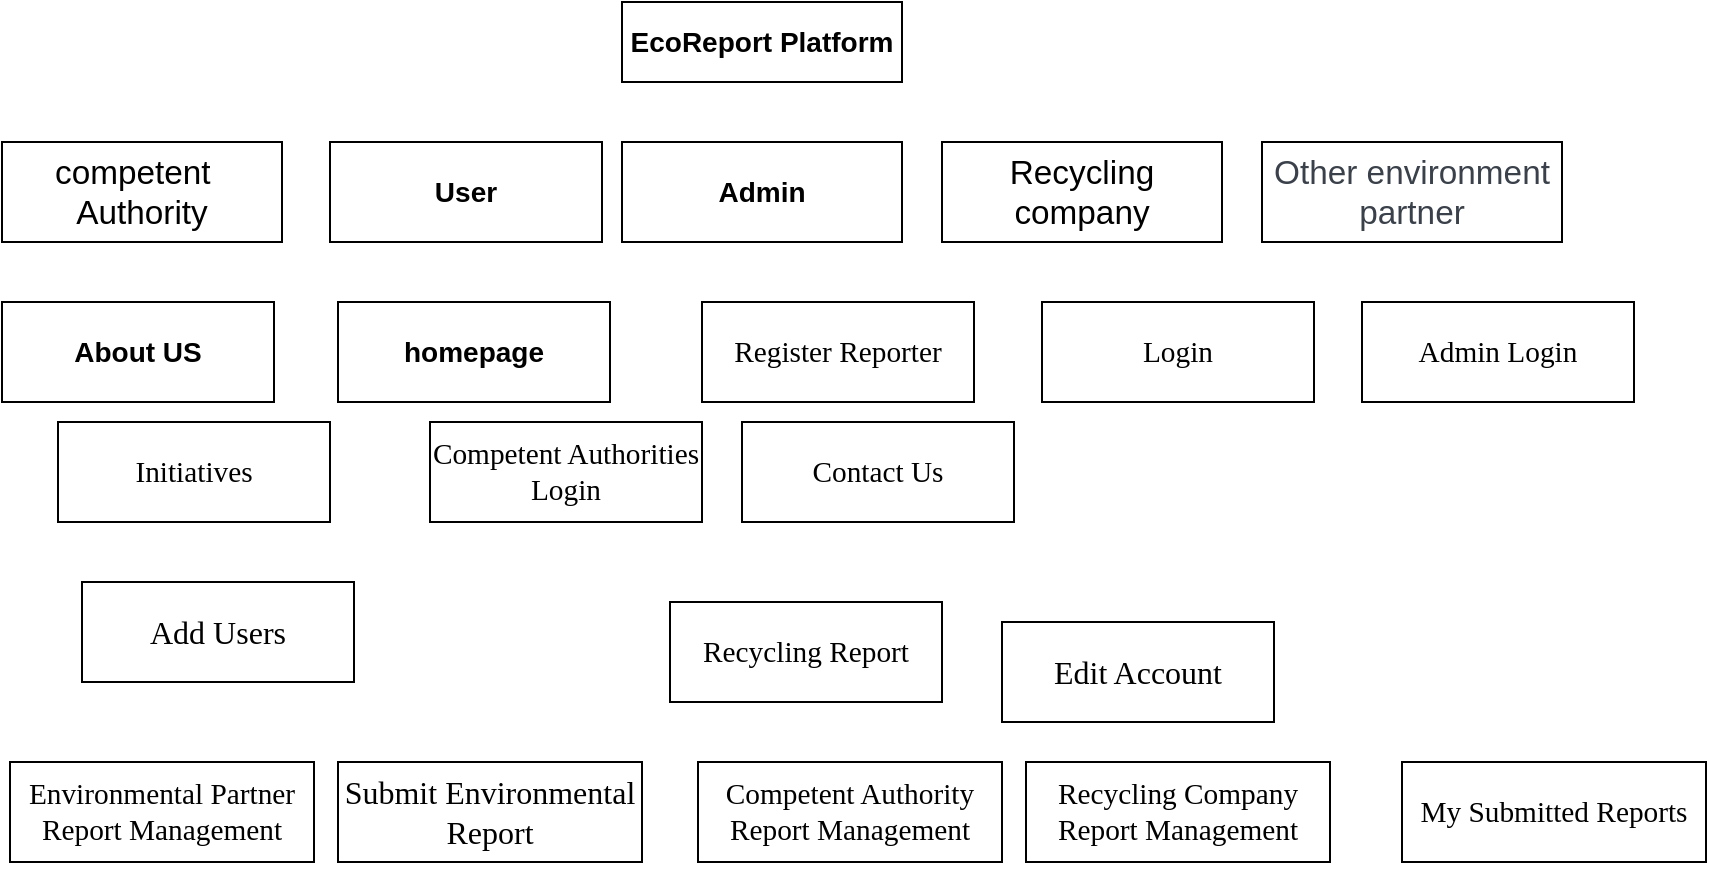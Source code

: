 <mxfile version="24.6.4" type="github">
  <diagram name="Page-1" id="8rDl9rIpBgZ5QR2DJrtB">
    <mxGraphModel dx="983" dy="390" grid="1" gridSize="10" guides="1" tooltips="1" connect="1" arrows="1" fold="1" page="1" pageScale="1" pageWidth="827" pageHeight="1169" math="0" shadow="0">
      <root>
        <mxCell id="0" />
        <mxCell id="1" parent="0" />
        <mxCell id="Vc6H8rOFRedo5iXEoYfO-1" value="&lt;p align=&quot;center&quot; class=&quot;MsoNormal&quot;&gt;&lt;b&gt;&lt;font style=&quot;font-size: 14px;&quot;&gt;EcoReport Platform&lt;/font&gt;&lt;/b&gt;&lt;/p&gt;" style="rounded=0;whiteSpace=wrap;html=1;" vertex="1" parent="1">
          <mxGeometry x="420" y="500" width="140" height="40" as="geometry" />
        </mxCell>
        <mxCell id="Vc6H8rOFRedo5iXEoYfO-2" value="&lt;p align=&quot;center&quot; class=&quot;MsoNormal&quot;&gt;&lt;font style=&quot;font-size: 14px;&quot;&gt;&lt;b&gt;User&lt;/b&gt;&lt;/font&gt;&lt;/p&gt;" style="rounded=0;whiteSpace=wrap;html=1;" vertex="1" parent="1">
          <mxGeometry x="274" y="570" width="136" height="50" as="geometry" />
        </mxCell>
        <mxCell id="Vc6H8rOFRedo5iXEoYfO-6" value="&lt;p align=&quot;center&quot; class=&quot;MsoNormal&quot;&gt;&lt;span style=&quot;font-size: 14px;&quot;&gt;&lt;b&gt;Admin&lt;/b&gt;&lt;/span&gt;&lt;/p&gt;" style="rounded=0;whiteSpace=wrap;html=1;" vertex="1" parent="1">
          <mxGeometry x="420" y="570" width="140" height="50" as="geometry" />
        </mxCell>
        <mxCell id="Vc6H8rOFRedo5iXEoYfO-7" value="&lt;p align=&quot;center&quot; class=&quot;MsoNormal&quot;&gt;&lt;span data-lucid-content=&quot;{&amp;quot;t&amp;quot;:&amp;quot;competent  Authority&amp;quot;,&amp;quot;m&amp;quot;:[{&amp;quot;s&amp;quot;:0,&amp;quot;n&amp;quot;:&amp;quot;fsp&amp;quot;,&amp;quot;v&amp;quot;:&amp;quot;ss_presetShapeStyle1_textStyle&amp;quot;,&amp;quot;e&amp;quot;:20},{&amp;quot;s&amp;quot;:0,&amp;quot;n&amp;quot;:&amp;quot;s&amp;quot;,&amp;quot;v&amp;quot;:22.222,&amp;quot;e&amp;quot;:20}]}&quot; data-lucid-type=&quot;application/vnd.lucid.text&quot;&gt;&lt;span style=&quot;font-size:16.667px;&quot;&gt;competent  Authority&lt;/span&gt;&lt;/span&gt;&lt;/p&gt;" style="rounded=0;whiteSpace=wrap;html=1;" vertex="1" parent="1">
          <mxGeometry x="110" y="570" width="140" height="50" as="geometry" />
        </mxCell>
        <mxCell id="Vc6H8rOFRedo5iXEoYfO-8" value="&lt;p align=&quot;center&quot; class=&quot;MsoNormal&quot;&gt;&lt;span data-lucid-content=&quot;{&amp;quot;t&amp;quot;:&amp;quot;Recycling company&amp;quot;,&amp;quot;m&amp;quot;:[{&amp;quot;s&amp;quot;:0,&amp;quot;n&amp;quot;:&amp;quot;fsp&amp;quot;,&amp;quot;v&amp;quot;:&amp;quot;ss_presetShapeStyle1_textStyle&amp;quot;,&amp;quot;e&amp;quot;:17},{&amp;quot;s&amp;quot;:0,&amp;quot;n&amp;quot;:&amp;quot;s&amp;quot;,&amp;quot;v&amp;quot;:22.222,&amp;quot;e&amp;quot;:17}]}&quot; data-lucid-type=&quot;application/vnd.lucid.text&quot;&gt;&lt;span style=&quot;font-size:16.667px;&quot;&gt;Recycling company&lt;/span&gt;&lt;/span&gt;&lt;/p&gt;" style="rounded=0;whiteSpace=wrap;html=1;" vertex="1" parent="1">
          <mxGeometry x="580" y="570" width="140" height="50" as="geometry" />
        </mxCell>
        <mxCell id="Vc6H8rOFRedo5iXEoYfO-9" value="&lt;p align=&quot;center&quot; class=&quot;MsoNormal&quot;&gt;&lt;span data-lucid-content=&quot;{&amp;quot;t&amp;quot;:&amp;quot;Other environment partner&amp;quot;,&amp;quot;m&amp;quot;:[{&amp;quot;s&amp;quot;:0,&amp;quot;n&amp;quot;:&amp;quot;c&amp;quot;,&amp;quot;v&amp;quot;:&amp;quot;3a414aff&amp;quot;,&amp;quot;e&amp;quot;:25},{&amp;quot;s&amp;quot;:0,&amp;quot;n&amp;quot;:&amp;quot;fsp&amp;quot;,&amp;quot;v&amp;quot;:&amp;quot;ss_presetShapeStyle1_textStyle&amp;quot;,&amp;quot;e&amp;quot;:25},{&amp;quot;s&amp;quot;:0,&amp;quot;n&amp;quot;:&amp;quot;s&amp;quot;,&amp;quot;v&amp;quot;:22.222,&amp;quot;e&amp;quot;:25}]}&quot; data-lucid-type=&quot;application/vnd.lucid.text&quot;&gt;&lt;span style=&quot;color:#3a414a;font-size:16.667px;&quot;&gt;Other environment partner&lt;/span&gt;&lt;/span&gt;&lt;/p&gt;" style="rounded=0;whiteSpace=wrap;html=1;" vertex="1" parent="1">
          <mxGeometry x="740" y="570" width="150" height="50" as="geometry" />
        </mxCell>
        <mxCell id="Vc6H8rOFRedo5iXEoYfO-10" value="&lt;p align=&quot;center&quot; class=&quot;MsoNormal&quot;&gt;&lt;span style=&quot;font-size: 14px;&quot;&gt;&lt;b&gt;homepage&lt;/b&gt;&lt;/span&gt;&lt;/p&gt;" style="rounded=0;whiteSpace=wrap;html=1;" vertex="1" parent="1">
          <mxGeometry x="278" y="650" width="136" height="50" as="geometry" />
        </mxCell>
        <mxCell id="Vc6H8rOFRedo5iXEoYfO-11" value="&lt;p align=&quot;center&quot; class=&quot;MsoNormal&quot;&gt;&lt;span style=&quot;color: rgba(0, 0, 0, 0); font-family: monospace; font-size: 0px; text-align: start; text-wrap-mode: nowrap;&quot;&gt;%3CmxGraphModel%3E%3Croot%3E%3CmxCell%20id%3D%220%22%2F%3E%3CmxCell%20id%3D%221%22%20parent%3D%220%22%2F%3E%3CmxCell%20id%3D%222%22%20value%3D%22%26lt%3Bp%20align%3D%26quot%3Bcenter%26quot%3B%20class%3D%26quot%3BMsoNormal%26quot%3B%26gt%3B%26lt%3Bspan%20style%3D%26quot%3Bfont-size%3A%2014px%3B%26quot%3B%26gt%3B%26lt%3Bb%26gt%3Bhomepage%26lt%3B%2Fb%26gt%3B%26lt%3B%2Fspan%26gt%3B%26lt%3B%2Fp%26gt%3B%22%20style%3D%22rounded%3D0%3BwhiteSpace%3Dwrap%3Bhtml%3D1%3B%22%20vertex%3D%221%22%20parent%3D%221%22%3E%3CmxGeometry%20x%3D%22278%22%20y%3D%22650%22%20width%3D%22136%22%20height%3D%2250%22%20as%3D%22geometry%22%2F%3E%3C%2FmxCell%3E%3C%2Froot%3E%3C%2FmxGraphModel%3E&lt;/span&gt;&lt;span style=&quot;background-color: initial; font-size: 11pt; font-family: &amp;quot;Times New Roman&amp;quot;, serif;&quot;&gt;Register Reporter&lt;/span&gt;&lt;/p&gt;" style="rounded=0;whiteSpace=wrap;html=1;" vertex="1" parent="1">
          <mxGeometry x="460" y="650" width="136" height="50" as="geometry" />
        </mxCell>
        <mxCell id="Vc6H8rOFRedo5iXEoYfO-13" value="&lt;p align=&quot;center&quot; class=&quot;MsoNormal&quot;&gt;&lt;span style=&quot;font-size:11.0pt;font-family:&amp;quot;Times New Roman&amp;quot;,serif;&lt;br/&gt;mso-fareast-font-family:&amp;quot;Times New Roman&amp;quot;;mso-ansi-language:EN-US;mso-fareast-language:&lt;br/&gt;EN-US;mso-bidi-language:AR-SA&quot;&gt;Login&lt;/span&gt;&lt;/p&gt;" style="rounded=0;whiteSpace=wrap;html=1;" vertex="1" parent="1">
          <mxGeometry x="630" y="650" width="136" height="50" as="geometry" />
        </mxCell>
        <mxCell id="Vc6H8rOFRedo5iXEoYfO-14" value="&lt;p align=&quot;center&quot; class=&quot;MsoNormal&quot;&gt;&lt;span style=&quot;font-size:11.0pt;font-family:&amp;quot;Times New Roman&amp;quot;,serif;&lt;br/&gt;mso-fareast-font-family:&amp;quot;Times New Roman&amp;quot;;mso-ansi-language:EN-US;mso-fareast-language:&lt;br/&gt;EN-US;mso-bidi-language:AR-SA&quot;&gt;Admin Login&lt;/span&gt;&lt;/p&gt;" style="rounded=0;whiteSpace=wrap;html=1;" vertex="1" parent="1">
          <mxGeometry x="790" y="650" width="136" height="50" as="geometry" />
        </mxCell>
        <mxCell id="Vc6H8rOFRedo5iXEoYfO-16" value="&lt;p align=&quot;center&quot; class=&quot;MsoNormal&quot;&gt;&lt;span style=&quot;font-size:11.0pt;font-family:&amp;quot;Times New Roman&amp;quot;,serif;&lt;br/&gt;mso-fareast-font-family:&amp;quot;Times New Roman&amp;quot;;mso-ansi-language:EN-US;mso-fareast-language:&lt;br/&gt;EN-US;mso-bidi-language:AR-SA&quot;&gt;Competent Authorities Login&lt;/span&gt;&lt;/p&gt;" style="rounded=0;whiteSpace=wrap;html=1;" vertex="1" parent="1">
          <mxGeometry x="324" y="710" width="136" height="50" as="geometry" />
        </mxCell>
        <mxCell id="Vc6H8rOFRedo5iXEoYfO-17" value="&lt;p align=&quot;center&quot; class=&quot;MsoNormal&quot;&gt;&lt;span style=&quot;font-size:11.0pt;font-family:&amp;quot;Times New Roman&amp;quot;,serif;&lt;br/&gt;mso-fareast-font-family:&amp;quot;Times New Roman&amp;quot;;mso-ansi-language:EN-US;mso-fareast-language:&lt;br/&gt;EN-US;mso-bidi-language:AR-SA&quot;&gt;Contact Us&lt;/span&gt;&lt;/p&gt;" style="rounded=0;whiteSpace=wrap;html=1;" vertex="1" parent="1">
          <mxGeometry x="480" y="710" width="136" height="50" as="geometry" />
        </mxCell>
        <mxCell id="Vc6H8rOFRedo5iXEoYfO-18" value="&lt;p align=&quot;center&quot; class=&quot;MsoNormal&quot;&gt;&lt;span style=&quot;font-size:11.0pt;font-family:&amp;quot;Times New Roman&amp;quot;,serif;&lt;br/&gt;mso-fareast-font-family:&amp;quot;Times New Roman&amp;quot;;mso-ansi-language:EN-US;mso-fareast-language:&lt;br/&gt;EN-US;mso-bidi-language:AR-SA&quot;&gt;Recycling Report&lt;/span&gt;&lt;/p&gt;" style="rounded=0;whiteSpace=wrap;html=1;" vertex="1" parent="1">
          <mxGeometry x="444" y="800" width="136" height="50" as="geometry" />
        </mxCell>
        <mxCell id="Vc6H8rOFRedo5iXEoYfO-19" value="&lt;p align=&quot;center&quot; class=&quot;MsoNormal&quot;&gt;&lt;span style=&quot;font-size:12.0pt;font-family:&amp;quot;Times New Roman&amp;quot;,serif;&lt;br/&gt;mso-fareast-font-family:&amp;quot;Times New Roman&amp;quot;;mso-ansi-language:EN-US;mso-fareast-language:&lt;br/&gt;EN-US;mso-bidi-language:AR-SY&quot;&gt;Edit Account&lt;/span&gt;&lt;/p&gt;" style="rounded=0;whiteSpace=wrap;html=1;" vertex="1" parent="1">
          <mxGeometry x="610" y="810" width="136" height="50" as="geometry" />
        </mxCell>
        <mxCell id="Vc6H8rOFRedo5iXEoYfO-21" value="&lt;p align=&quot;center&quot; class=&quot;MsoNormal&quot;&gt;&lt;font face=&quot;Times New Roman, serif&quot;&gt;&lt;span style=&quot;font-size: 16px;&quot;&gt;Add Users&lt;/span&gt;&lt;/font&gt;&lt;/p&gt;" style="rounded=0;whiteSpace=wrap;html=1;" vertex="1" parent="1">
          <mxGeometry x="150" y="790" width="136" height="50" as="geometry" />
        </mxCell>
        <mxCell id="Vc6H8rOFRedo5iXEoYfO-22" value="&lt;p align=&quot;center&quot; class=&quot;MsoNormal&quot;&gt;&lt;span style=&quot;color: rgba(0, 0, 0, 0); font-family: monospace; font-size: 0px; text-align: start; text-wrap-mode: nowrap;&quot;&gt;%3CmxGraphModel%3E%3Croot%3E%3CmxCell%20id%3D%220%22%2F%3E%3CmxCell%20id%3D%221%22%20parent%3D%220%22%2F%3E%3CmxCell%20id%3D%222%22%20value%3D%22%26lt%3Bp%20align%3D%26quot%3Bcenter%26quot%3B%20class%3D%26quot%3BMsoNormal%26quot%3B%26gt%3B%26lt%3Bfont%20face%3D%26quot%3BTimes%20New%20Roman%2C%20serif%26quot%3B%26gt%3B%26lt%3Bspan%20style%3D%26quot%3Bfont-size%3A%2016px%3B%26quot%3B%26gt%3BAdd%20Users%26lt%3B%2Fspan%26gt%3B%26lt%3B%2Ffont%26gt%3B%26lt%3B%2Fp%26gt%3B%22%20style%3D%22rounded%3D0%3BwhiteSpace%3Dwrap%3Bhtml%3D1%3B%22%20vertex%3D%221%22%20parent%3D%221%22%3E%3CmxGeometry%20x%3D%22278%22%20y%3D%22810%22%20width%3D%22136%22%20height%3D%2250%22%20as%3D%22geometry%22%2F%3E%3C%2FmxCell%3E%3C%2Froot%3E%3C%2FmxGraphModel%3E&lt;/span&gt;&lt;span style=&quot;font-family: &amp;quot;Times New Roman&amp;quot;, serif; font-size: 11pt; background-color: initial;&quot;&gt;Initiatives&lt;/span&gt;&lt;/p&gt;" style="rounded=0;whiteSpace=wrap;html=1;" vertex="1" parent="1">
          <mxGeometry x="138" y="710" width="136" height="50" as="geometry" />
        </mxCell>
        <mxCell id="Vc6H8rOFRedo5iXEoYfO-24" value="&lt;p align=&quot;center&quot; class=&quot;MsoNormal&quot;&gt;&lt;span style=&quot;font-size:12.0pt;font-family:&amp;quot;Times New Roman&amp;quot;,serif;&lt;br/&gt;mso-fareast-font-family:&amp;quot;Times New Roman&amp;quot;;mso-ansi-language:EN-US;mso-fareast-language:&lt;br/&gt;EN-US;mso-bidi-language:AR-SY&quot;&gt;Submit Environmental Report&lt;/span&gt;&lt;/p&gt;" style="rounded=0;whiteSpace=wrap;html=1;" vertex="1" parent="1">
          <mxGeometry x="278" y="880" width="152" height="50" as="geometry" />
        </mxCell>
        <mxCell id="Vc6H8rOFRedo5iXEoYfO-25" value="&lt;p align=&quot;center&quot; class=&quot;MsoNormal&quot;&gt;&lt;span style=&quot;font-size:11.0pt;font-family:&amp;quot;Times New Roman&amp;quot;,serif;&lt;br/&gt;mso-fareast-font-family:&amp;quot;Times New Roman&amp;quot;;mso-ansi-language:EN-US;mso-fareast-language:&lt;br/&gt;EN-US;mso-bidi-language:AR-SA&quot;&gt;Competent Authority Report Management&lt;/span&gt;&lt;/p&gt;" style="rounded=0;whiteSpace=wrap;html=1;" vertex="1" parent="1">
          <mxGeometry x="458" y="880" width="152" height="50" as="geometry" />
        </mxCell>
        <mxCell id="Vc6H8rOFRedo5iXEoYfO-26" value="&lt;p align=&quot;center&quot; class=&quot;MsoNormal&quot;&gt;&lt;span style=&quot;font-size:11.0pt;font-family:&amp;quot;Times New Roman&amp;quot;,serif;&lt;br/&gt;mso-fareast-font-family:&amp;quot;Times New Roman&amp;quot;;mso-ansi-language:EN-US;mso-fareast-language:&lt;br/&gt;EN-US;mso-bidi-language:AR-SA&quot;&gt;Recycling Company Report Management&lt;/span&gt;&lt;/p&gt;" style="rounded=0;whiteSpace=wrap;html=1;" vertex="1" parent="1">
          <mxGeometry x="622" y="880" width="152" height="50" as="geometry" />
        </mxCell>
        <mxCell id="Vc6H8rOFRedo5iXEoYfO-27" value="&lt;p align=&quot;center&quot; class=&quot;MsoNormal&quot;&gt;&lt;span style=&quot;font-size:11.0pt;font-family:&amp;quot;Times New Roman&amp;quot;,serif;&lt;br/&gt;mso-fareast-font-family:&amp;quot;Times New Roman&amp;quot;;mso-ansi-language:EN-US;mso-fareast-language:&lt;br/&gt;EN-US;mso-bidi-language:AR-SA&quot;&gt;Environmental Partner Report Management&lt;/span&gt;&lt;/p&gt;" style="rounded=0;whiteSpace=wrap;html=1;" vertex="1" parent="1">
          <mxGeometry x="114" y="880" width="152" height="50" as="geometry" />
        </mxCell>
        <mxCell id="Vc6H8rOFRedo5iXEoYfO-28" value="&lt;p align=&quot;center&quot; class=&quot;MsoNormal&quot;&gt;&lt;span style=&quot;font-size:11.0pt;font-family:&amp;quot;Times New Roman&amp;quot;,serif;&lt;br/&gt;mso-fareast-font-family:&amp;quot;Times New Roman&amp;quot;;mso-ansi-language:EN-US;mso-fareast-language:&lt;br/&gt;EN-US;mso-bidi-language:AR-SA&quot;&gt;My Submitted Reports&lt;/span&gt;&lt;/p&gt;" style="rounded=0;whiteSpace=wrap;html=1;" vertex="1" parent="1">
          <mxGeometry x="810" y="880" width="152" height="50" as="geometry" />
        </mxCell>
        <mxCell id="Vc6H8rOFRedo5iXEoYfO-29" value="&lt;p align=&quot;center&quot; class=&quot;MsoNormal&quot;&gt;&lt;span style=&quot;font-size: 14px;&quot;&gt;&lt;b&gt;About US&lt;/b&gt;&lt;/span&gt;&lt;/p&gt;" style="rounded=0;whiteSpace=wrap;html=1;" vertex="1" parent="1">
          <mxGeometry x="110" y="650" width="136" height="50" as="geometry" />
        </mxCell>
      </root>
    </mxGraphModel>
  </diagram>
</mxfile>
